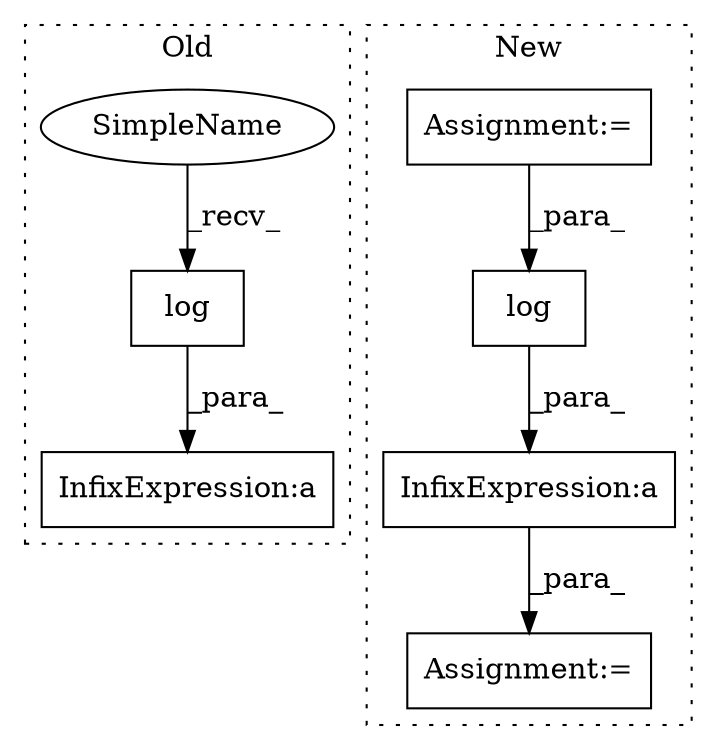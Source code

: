 digraph G {
subgraph cluster0 {
2 [label="log" a="32" s="429,465" l="4,1" shape="box"];
6 [label="InfixExpression:a" a="27" s="420" l="3" shape="box"];
7 [label="SimpleName" a="42" s="423" l="5" shape="ellipse"];
label = "Old";
style="dotted";
}
subgraph cluster1 {
1 [label="log" a="32" s="438,508" l="4,1" shape="box"];
3 [label="Assignment:=" a="7" s="420" l="1" shape="box"];
4 [label="Assignment:=" a="7" s="362" l="1" shape="box"];
5 [label="InfixExpression:a" a="27" s="429" l="3" shape="box"];
label = "New";
style="dotted";
}
1 -> 5 [label="_para_"];
2 -> 6 [label="_para_"];
4 -> 1 [label="_para_"];
5 -> 3 [label="_para_"];
7 -> 2 [label="_recv_"];
}